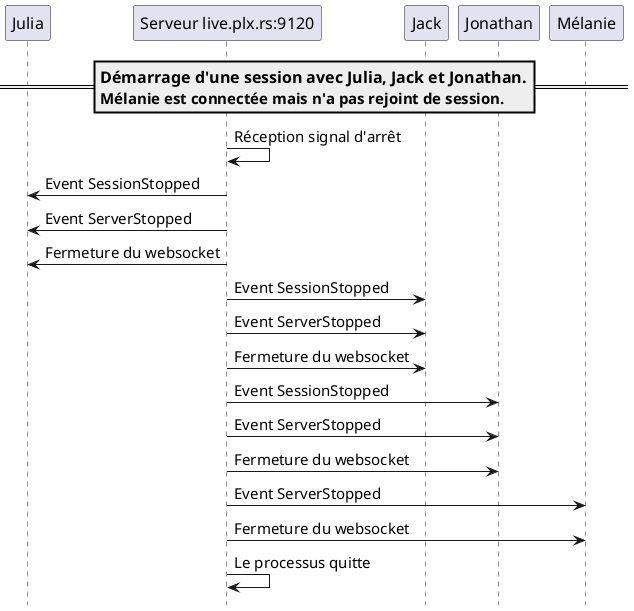 @startuml 
hide footbox
skinparam defaultFontSize 16

participant "Julia" as c1
participant "Serveur live.plx.rs:9120" as server
participant "Jack" as c2
participant "Jonathan" as c4
participant "Mélanie" as c3
skinparam defaultFontSize 15

===== Démarrage d'une session avec Julia, Jack et Jonathan.\nMélanie est connectée mais n'a pas rejoint de session. ==
server -> server: Réception signal d'arrêt
server -> c1: Event SessionStopped
server -> c1: Event ServerStopped
server -> c1: Fermeture du websocket
server -> c2: Event SessionStopped
server -> c2: Event ServerStopped
server -> c2: Fermeture du websocket
server -> c4: Event SessionStopped
server -> c4: Event ServerStopped
server -> c4: Fermeture du websocket
server -> c3: Event ServerStopped
server -> c3: Fermeture du websocket
server -> server: Le processus quitte

@enduml
